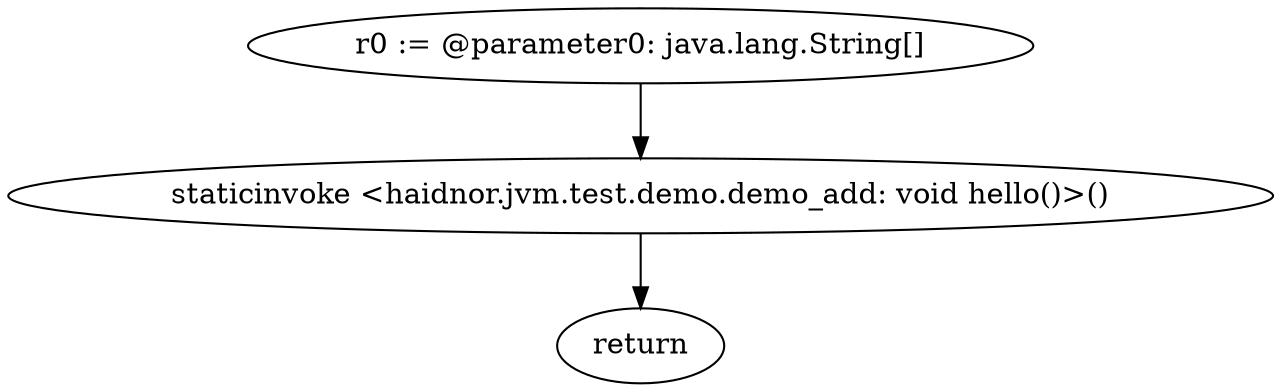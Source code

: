 digraph "unitGraph" {
    "r0 := @parameter0: java.lang.String[]"
    "staticinvoke <haidnor.jvm.test.demo.demo_add: void hello()>()"
    "return"
    "r0 := @parameter0: java.lang.String[]"->"staticinvoke <haidnor.jvm.test.demo.demo_add: void hello()>()";
    "staticinvoke <haidnor.jvm.test.demo.demo_add: void hello()>()"->"return";
}
